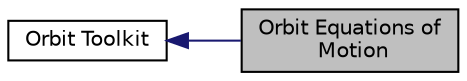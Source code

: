 digraph "Orbit Equations of Motion"
{
  edge [fontname="Helvetica",fontsize="10",labelfontname="Helvetica",labelfontsize="10"];
  node [fontname="Helvetica",fontsize="10",shape=record];
  rankdir=LR;
  Node0 [label="Orbit Equations of\l Motion",height=0.2,width=0.4,color="black", fillcolor="grey75", style="filled", fontcolor="black"];
  Node1 [label="Orbit Toolkit",height=0.2,width=0.4,color="black", fillcolor="white", style="filled",URL="$group__OrbitToolkit.html"];
  Node1->Node0 [shape=plaintext, color="midnightblue", dir="back", style="solid"];
}
